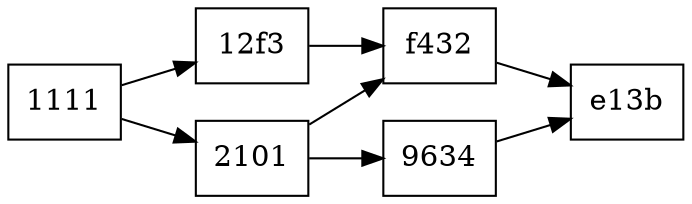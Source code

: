 digraph G {
  rankdir=LR;
  "1111" [shape=box];
  "12f3" [shape=box];
  "f432" [shape=box];
  "2101" [shape=box];
  "9634" [shape=box];
  "e13b" [shape=box];
  "f432" -> "e13b";
  "2101" -> "9634";
  "1111" -> "12f3";
  "2101" -> "f432";
  "1111" -> "2101";
  "12f3" -> "f432";
  "9634" -> "e13b";
}
